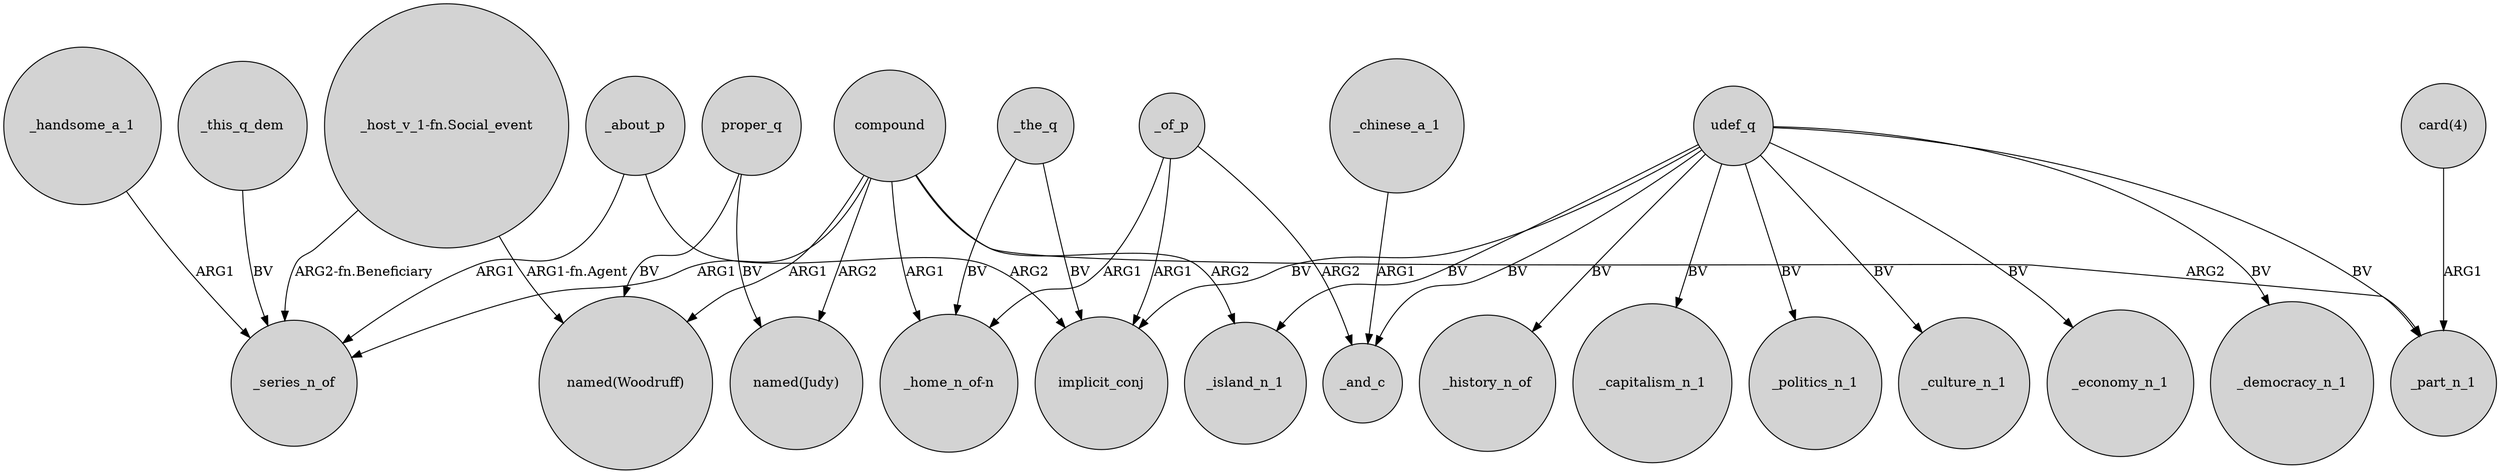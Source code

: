 digraph {
	node [shape=circle style=filled]
	"_host_v_1-fn.Social_event" -> "named(Woodruff)" [label="ARG1-fn.Agent"]
	compound -> _series_n_of [label=ARG1]
	_of_p -> "_home_n_of-n" [label=ARG1]
	compound -> "named(Woodruff)" [label=ARG1]
	udef_q -> _history_n_of [label=BV]
	proper_q -> "named(Woodruff)" [label=BV]
	_the_q -> implicit_conj [label=BV]
	_this_q_dem -> _series_n_of [label=BV]
	_of_p -> _and_c [label=ARG2]
	udef_q -> _capitalism_n_1 [label=BV]
	udef_q -> implicit_conj [label=BV]
	udef_q -> _politics_n_1 [label=BV]
	udef_q -> _culture_n_1 [label=BV]
	_chinese_a_1 -> _and_c [label=ARG1]
	_about_p -> _series_n_of [label=ARG1]
	udef_q -> _economy_n_1 [label=BV]
	udef_q -> _democracy_n_1 [label=BV]
	compound -> _part_n_1 [label=ARG2]
	"card(4)" -> _part_n_1 [label=ARG1]
	_of_p -> implicit_conj [label=ARG1]
	_handsome_a_1 -> _series_n_of [label=ARG1]
	proper_q -> "named(Judy)" [label=BV]
	udef_q -> _part_n_1 [label=BV]
	compound -> _island_n_1 [label=ARG2]
	"_host_v_1-fn.Social_event" -> _series_n_of [label="ARG2-fn.Beneficiary"]
	compound -> "_home_n_of-n" [label=ARG1]
	udef_q -> _and_c [label=BV]
	compound -> "named(Judy)" [label=ARG2]
	udef_q -> _island_n_1 [label=BV]
	_about_p -> implicit_conj [label=ARG2]
	_the_q -> "_home_n_of-n" [label=BV]
}
